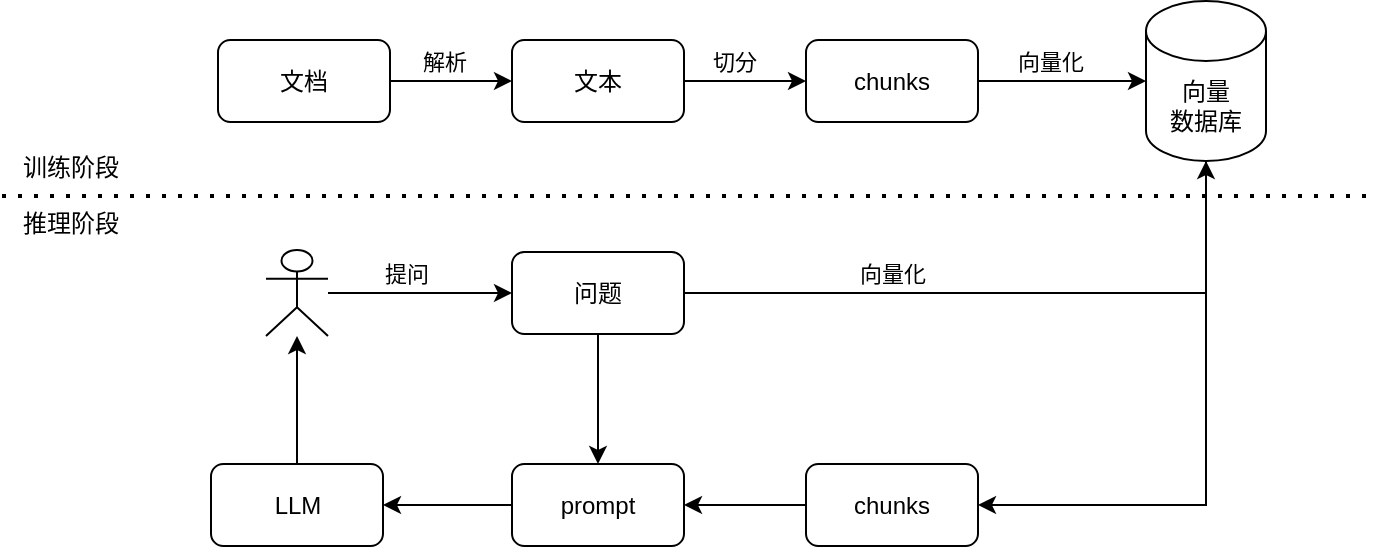 <mxfile version="24.6.4" type="github">
  <diagram name="基础RAG方案" id="oLb7fWgWq3iVa96zjCT5">
    <mxGraphModel dx="1834" dy="676" grid="0" gridSize="10" guides="1" tooltips="1" connect="1" arrows="1" fold="1" page="0" pageScale="1" pageWidth="827" pageHeight="1169" math="0" shadow="0">
      <root>
        <mxCell id="0" />
        <mxCell id="1" parent="0" />
        <mxCell id="9xEkt8Czb-LR7FJkZuXn-3" style="edgeStyle=orthogonalEdgeStyle;rounded=0;orthogonalLoop=1;jettySize=auto;html=1;entryX=0;entryY=0.5;entryDx=0;entryDy=0;" edge="1" parent="1" source="9xEkt8Czb-LR7FJkZuXn-1" target="9xEkt8Czb-LR7FJkZuXn-2">
          <mxGeometry relative="1" as="geometry" />
        </mxCell>
        <mxCell id="9xEkt8Czb-LR7FJkZuXn-28" value="解析" style="edgeLabel;html=1;align=center;verticalAlign=middle;resizable=0;points=[];" vertex="1" connectable="0" parent="9xEkt8Czb-LR7FJkZuXn-3">
          <mxGeometry x="0.016" relative="1" as="geometry">
            <mxPoint x="-4" y="-10" as="offset" />
          </mxGeometry>
        </mxCell>
        <mxCell id="9xEkt8Czb-LR7FJkZuXn-1" value="文档" style="rounded=1;whiteSpace=wrap;html=1;" vertex="1" parent="1">
          <mxGeometry x="-96" y="164" width="86" height="41" as="geometry" />
        </mxCell>
        <mxCell id="9xEkt8Czb-LR7FJkZuXn-5" style="edgeStyle=orthogonalEdgeStyle;rounded=0;orthogonalLoop=1;jettySize=auto;html=1;entryX=0;entryY=0.5;entryDx=0;entryDy=0;" edge="1" parent="1" source="9xEkt8Czb-LR7FJkZuXn-2" target="9xEkt8Czb-LR7FJkZuXn-4">
          <mxGeometry relative="1" as="geometry" />
        </mxCell>
        <mxCell id="9xEkt8Czb-LR7FJkZuXn-29" value="切分" style="edgeLabel;html=1;align=center;verticalAlign=middle;resizable=0;points=[];" vertex="1" connectable="0" parent="9xEkt8Czb-LR7FJkZuXn-5">
          <mxGeometry x="-0.147" relative="1" as="geometry">
            <mxPoint x="-1" y="-10" as="offset" />
          </mxGeometry>
        </mxCell>
        <mxCell id="9xEkt8Czb-LR7FJkZuXn-2" value="文本" style="rounded=1;whiteSpace=wrap;html=1;" vertex="1" parent="1">
          <mxGeometry x="51" y="164" width="86" height="41" as="geometry" />
        </mxCell>
        <mxCell id="9xEkt8Czb-LR7FJkZuXn-4" value="chunks" style="rounded=1;whiteSpace=wrap;html=1;" vertex="1" parent="1">
          <mxGeometry x="198" y="164" width="86" height="41" as="geometry" />
        </mxCell>
        <mxCell id="9xEkt8Czb-LR7FJkZuXn-17" style="edgeStyle=orthogonalEdgeStyle;rounded=0;orthogonalLoop=1;jettySize=auto;html=1;entryX=1;entryY=0.5;entryDx=0;entryDy=0;exitX=0.5;exitY=1;exitDx=0;exitDy=0;exitPerimeter=0;" edge="1" parent="1" source="9xEkt8Czb-LR7FJkZuXn-6" target="9xEkt8Czb-LR7FJkZuXn-12">
          <mxGeometry relative="1" as="geometry" />
        </mxCell>
        <mxCell id="9xEkt8Czb-LR7FJkZuXn-6" value="向量&lt;div&gt;数据库&lt;/div&gt;" style="shape=cylinder3;whiteSpace=wrap;html=1;boundedLbl=1;backgroundOutline=1;size=15;" vertex="1" parent="1">
          <mxGeometry x="368" y="144.5" width="60" height="80" as="geometry" />
        </mxCell>
        <mxCell id="9xEkt8Czb-LR7FJkZuXn-7" style="edgeStyle=orthogonalEdgeStyle;rounded=0;orthogonalLoop=1;jettySize=auto;html=1;entryX=0;entryY=0.5;entryDx=0;entryDy=0;entryPerimeter=0;" edge="1" parent="1" source="9xEkt8Czb-LR7FJkZuXn-4" target="9xEkt8Czb-LR7FJkZuXn-6">
          <mxGeometry relative="1" as="geometry" />
        </mxCell>
        <mxCell id="9xEkt8Czb-LR7FJkZuXn-30" value="向量化" style="edgeLabel;html=1;align=center;verticalAlign=middle;resizable=0;points=[];" vertex="1" connectable="0" parent="9xEkt8Czb-LR7FJkZuXn-7">
          <mxGeometry x="-0.119" y="1" relative="1" as="geometry">
            <mxPoint x="-1" y="-9" as="offset" />
          </mxGeometry>
        </mxCell>
        <mxCell id="9xEkt8Czb-LR7FJkZuXn-20" style="edgeStyle=orthogonalEdgeStyle;rounded=0;orthogonalLoop=1;jettySize=auto;html=1;entryX=0.5;entryY=0;entryDx=0;entryDy=0;" edge="1" parent="1" source="9xEkt8Czb-LR7FJkZuXn-8" target="9xEkt8Czb-LR7FJkZuXn-11">
          <mxGeometry relative="1" as="geometry" />
        </mxCell>
        <mxCell id="9xEkt8Czb-LR7FJkZuXn-8" value="问题" style="rounded=1;whiteSpace=wrap;html=1;" vertex="1" parent="1">
          <mxGeometry x="51" y="270" width="86" height="41" as="geometry" />
        </mxCell>
        <mxCell id="9xEkt8Czb-LR7FJkZuXn-10" style="edgeStyle=orthogonalEdgeStyle;rounded=0;orthogonalLoop=1;jettySize=auto;html=1;entryX=0.5;entryY=1;entryDx=0;entryDy=0;entryPerimeter=0;" edge="1" parent="1" source="9xEkt8Czb-LR7FJkZuXn-8" target="9xEkt8Czb-LR7FJkZuXn-6">
          <mxGeometry relative="1" as="geometry" />
        </mxCell>
        <mxCell id="9xEkt8Czb-LR7FJkZuXn-32" value="向量化" style="edgeLabel;html=1;align=center;verticalAlign=middle;resizable=0;points=[];" vertex="1" connectable="0" parent="9xEkt8Czb-LR7FJkZuXn-10">
          <mxGeometry x="-0.327" y="1" relative="1" as="geometry">
            <mxPoint x="-6" y="-9" as="offset" />
          </mxGeometry>
        </mxCell>
        <mxCell id="9xEkt8Czb-LR7FJkZuXn-19" style="edgeStyle=orthogonalEdgeStyle;rounded=0;orthogonalLoop=1;jettySize=auto;html=1;entryX=1;entryY=0.5;entryDx=0;entryDy=0;" edge="1" parent="1" source="9xEkt8Czb-LR7FJkZuXn-11" target="9xEkt8Czb-LR7FJkZuXn-15">
          <mxGeometry relative="1" as="geometry" />
        </mxCell>
        <mxCell id="9xEkt8Czb-LR7FJkZuXn-11" value="prompt" style="rounded=1;whiteSpace=wrap;html=1;" vertex="1" parent="1">
          <mxGeometry x="51" y="376" width="86" height="41" as="geometry" />
        </mxCell>
        <mxCell id="9xEkt8Czb-LR7FJkZuXn-18" style="edgeStyle=orthogonalEdgeStyle;rounded=0;orthogonalLoop=1;jettySize=auto;html=1;entryX=1;entryY=0.5;entryDx=0;entryDy=0;" edge="1" parent="1" source="9xEkt8Czb-LR7FJkZuXn-12" target="9xEkt8Czb-LR7FJkZuXn-11">
          <mxGeometry relative="1" as="geometry" />
        </mxCell>
        <mxCell id="9xEkt8Czb-LR7FJkZuXn-12" value="chunks" style="rounded=1;whiteSpace=wrap;html=1;" vertex="1" parent="1">
          <mxGeometry x="198" y="376" width="86" height="41" as="geometry" />
        </mxCell>
        <mxCell id="9xEkt8Czb-LR7FJkZuXn-22" style="edgeStyle=orthogonalEdgeStyle;rounded=0;orthogonalLoop=1;jettySize=auto;html=1;" edge="1" parent="1" source="9xEkt8Czb-LR7FJkZuXn-15" target="9xEkt8Czb-LR7FJkZuXn-21">
          <mxGeometry relative="1" as="geometry" />
        </mxCell>
        <mxCell id="9xEkt8Czb-LR7FJkZuXn-15" value="LLM" style="rounded=1;whiteSpace=wrap;html=1;" vertex="1" parent="1">
          <mxGeometry x="-99.5" y="376" width="86" height="41" as="geometry" />
        </mxCell>
        <mxCell id="9xEkt8Czb-LR7FJkZuXn-24" style="edgeStyle=orthogonalEdgeStyle;rounded=0;orthogonalLoop=1;jettySize=auto;html=1;entryX=0;entryY=0.5;entryDx=0;entryDy=0;" edge="1" parent="1" source="9xEkt8Czb-LR7FJkZuXn-21" target="9xEkt8Czb-LR7FJkZuXn-8">
          <mxGeometry relative="1" as="geometry" />
        </mxCell>
        <mxCell id="9xEkt8Czb-LR7FJkZuXn-31" value="提问" style="edgeLabel;html=1;align=center;verticalAlign=middle;resizable=0;points=[];" vertex="1" connectable="0" parent="9xEkt8Czb-LR7FJkZuXn-24">
          <mxGeometry x="-0.087" relative="1" as="geometry">
            <mxPoint x="-3" y="-10" as="offset" />
          </mxGeometry>
        </mxCell>
        <mxCell id="9xEkt8Czb-LR7FJkZuXn-21" value="" style="shape=umlActor;verticalLabelPosition=bottom;verticalAlign=top;html=1;outlineConnect=0;" vertex="1" parent="1">
          <mxGeometry x="-72" y="269" width="31" height="43" as="geometry" />
        </mxCell>
        <mxCell id="9xEkt8Czb-LR7FJkZuXn-25" value="" style="endArrow=none;dashed=1;html=1;dashPattern=1 3;strokeWidth=2;rounded=0;" edge="1" parent="1">
          <mxGeometry width="50" height="50" relative="1" as="geometry">
            <mxPoint x="-204" y="242" as="sourcePoint" />
            <mxPoint x="481" y="242" as="targetPoint" />
          </mxGeometry>
        </mxCell>
        <mxCell id="9xEkt8Czb-LR7FJkZuXn-26" value="训练阶段" style="text;html=1;align=center;verticalAlign=middle;resizable=0;points=[];autosize=1;strokeColor=none;fillColor=none;" vertex="1" parent="1">
          <mxGeometry x="-203" y="215" width="66" height="26" as="geometry" />
        </mxCell>
        <mxCell id="9xEkt8Czb-LR7FJkZuXn-27" value="推理阶段" style="text;html=1;align=center;verticalAlign=middle;resizable=0;points=[];autosize=1;strokeColor=none;fillColor=none;" vertex="1" parent="1">
          <mxGeometry x="-203" y="243" width="66" height="26" as="geometry" />
        </mxCell>
      </root>
    </mxGraphModel>
  </diagram>
</mxfile>
